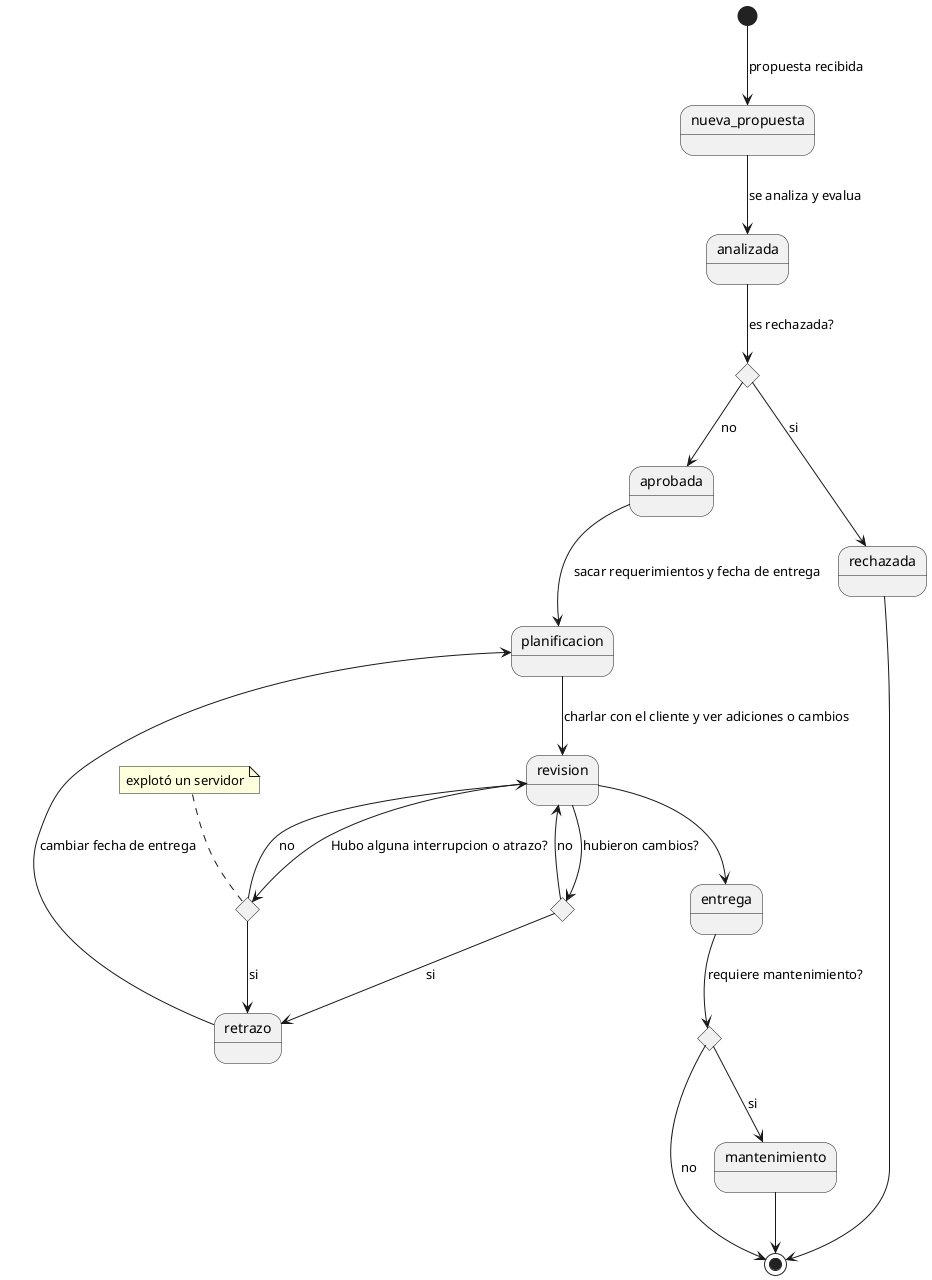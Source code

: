 @startuml cooperativa

state c1 <<choice>>
state c2 <<choice>>
state c3 <<choice>>
state c4 <<choice>>

[*] --> nueva_propuesta: propuesta recibida
nueva_propuesta --> analizada: se analiza y evalua

analizada --> c1: es rechazada?
c1 --> rechazada: si
rechazada --> [*]
c1 --> aprobada: no

aprobada --> planificacion: sacar requerimientos y fecha de entrega
planificacion --> revision: charlar con el cliente y ver adiciones o cambios
revision --> c2: hubieron cambios?
c2 --> retrazo: si
c2 --> revision: no
revision --> c3: Hubo alguna interrupcion o atrazo?
c3 --> retrazo: si
note top of c3: explotó un servidor
retrazo --> planificacion: cambiar fecha de entrega
c3 --> revision: no
revision --> entrega
entrega --> c4: requiere mantenimiento?
c4 --> [*]: no
c4 --> mantenimiento: si
mantenimiento --> [*]

@enduml
